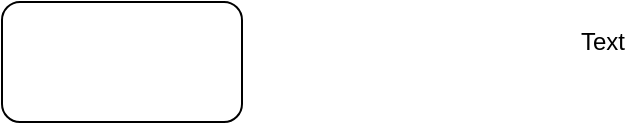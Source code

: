 <mxfile version="13.10.0" type="embed">
    <diagram id="qQVsw1bNnskc888GCBLN" name="第 1 页">
        <mxGraphModel dx="506" dy="510" grid="1" gridSize="10" guides="1" tooltips="1" connect="1" arrows="1" fold="1" page="1" pageScale="1" pageWidth="827" pageHeight="1169" background="none" math="0" shadow="0">
            <root>
                <mxCell id="0"/>
                <mxCell id="1" parent="0"/>
                <mxCell id="90" value="Text" style="text;html=1;align=center;verticalAlign=middle;resizable=0;points=[];autosize=1;" parent="1" vertex="1">
                    <mxGeometry x="350" y="200" width="40" height="20" as="geometry"/>
                </mxCell>
                <mxCell id="91" value="" style="rounded=1;whiteSpace=wrap;html=1;" vertex="1" parent="1">
                    <mxGeometry x="70" y="190" width="120" height="60" as="geometry"/>
                </mxCell>
            </root>
        </mxGraphModel>
    </diagram>
</mxfile>